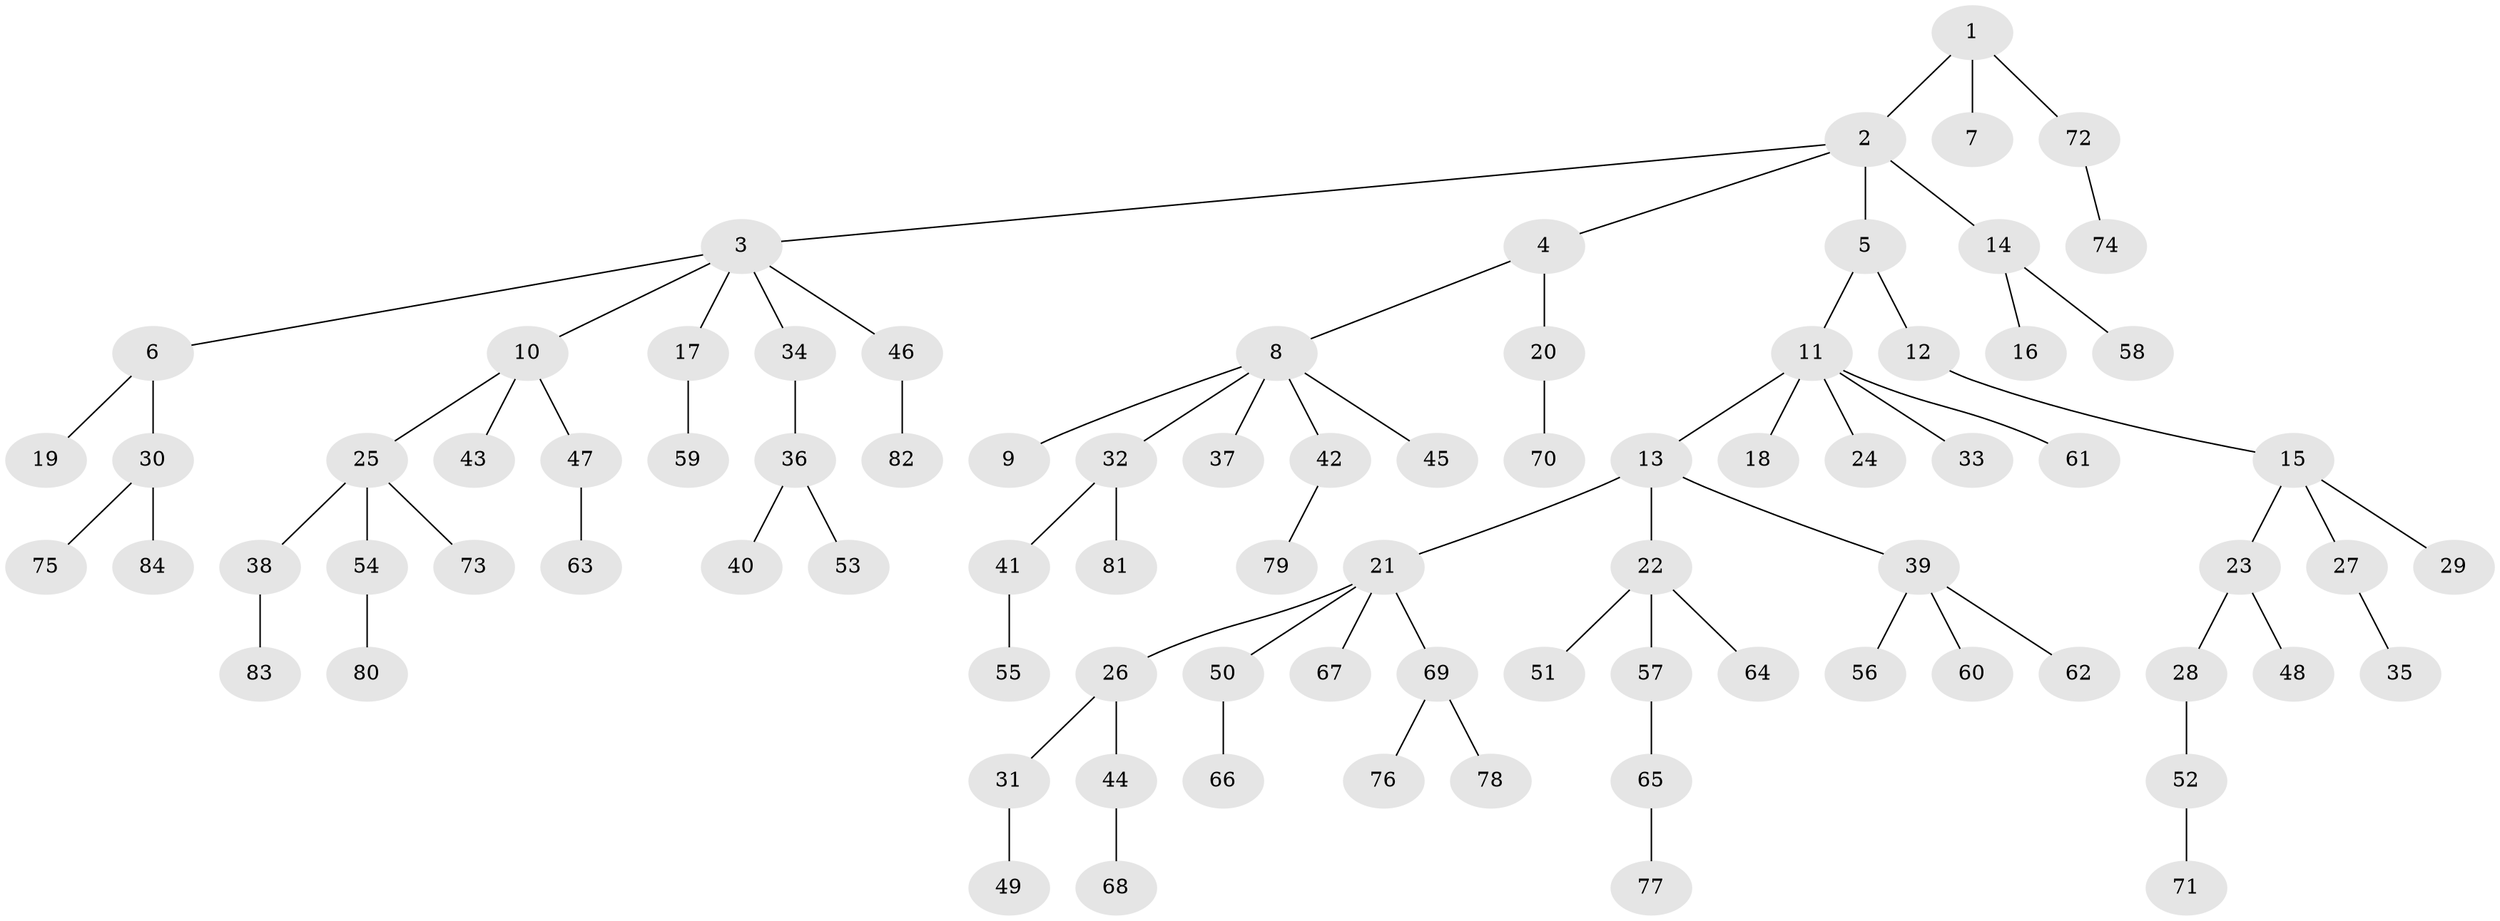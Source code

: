 // Generated by graph-tools (version 1.1) at 2025/52/03/09/25 04:52:48]
// undirected, 84 vertices, 83 edges
graph export_dot {
graph [start="1"]
  node [color=gray90,style=filled];
  1;
  2;
  3;
  4;
  5;
  6;
  7;
  8;
  9;
  10;
  11;
  12;
  13;
  14;
  15;
  16;
  17;
  18;
  19;
  20;
  21;
  22;
  23;
  24;
  25;
  26;
  27;
  28;
  29;
  30;
  31;
  32;
  33;
  34;
  35;
  36;
  37;
  38;
  39;
  40;
  41;
  42;
  43;
  44;
  45;
  46;
  47;
  48;
  49;
  50;
  51;
  52;
  53;
  54;
  55;
  56;
  57;
  58;
  59;
  60;
  61;
  62;
  63;
  64;
  65;
  66;
  67;
  68;
  69;
  70;
  71;
  72;
  73;
  74;
  75;
  76;
  77;
  78;
  79;
  80;
  81;
  82;
  83;
  84;
  1 -- 2;
  1 -- 7;
  1 -- 72;
  2 -- 3;
  2 -- 4;
  2 -- 5;
  2 -- 14;
  3 -- 6;
  3 -- 10;
  3 -- 17;
  3 -- 34;
  3 -- 46;
  4 -- 8;
  4 -- 20;
  5 -- 11;
  5 -- 12;
  6 -- 19;
  6 -- 30;
  8 -- 9;
  8 -- 32;
  8 -- 37;
  8 -- 42;
  8 -- 45;
  10 -- 25;
  10 -- 43;
  10 -- 47;
  11 -- 13;
  11 -- 18;
  11 -- 24;
  11 -- 33;
  11 -- 61;
  12 -- 15;
  13 -- 21;
  13 -- 22;
  13 -- 39;
  14 -- 16;
  14 -- 58;
  15 -- 23;
  15 -- 27;
  15 -- 29;
  17 -- 59;
  20 -- 70;
  21 -- 26;
  21 -- 50;
  21 -- 67;
  21 -- 69;
  22 -- 51;
  22 -- 57;
  22 -- 64;
  23 -- 28;
  23 -- 48;
  25 -- 38;
  25 -- 54;
  25 -- 73;
  26 -- 31;
  26 -- 44;
  27 -- 35;
  28 -- 52;
  30 -- 75;
  30 -- 84;
  31 -- 49;
  32 -- 41;
  32 -- 81;
  34 -- 36;
  36 -- 40;
  36 -- 53;
  38 -- 83;
  39 -- 56;
  39 -- 60;
  39 -- 62;
  41 -- 55;
  42 -- 79;
  44 -- 68;
  46 -- 82;
  47 -- 63;
  50 -- 66;
  52 -- 71;
  54 -- 80;
  57 -- 65;
  65 -- 77;
  69 -- 76;
  69 -- 78;
  72 -- 74;
}
